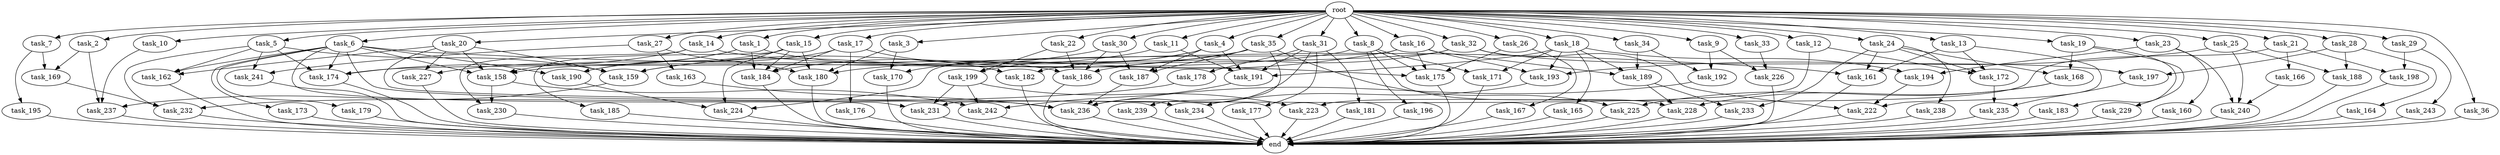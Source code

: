digraph G {
  root [size="0.000000"];
  task_1 [size="10.240000"];
  task_2 [size="10.240000"];
  task_3 [size="10.240000"];
  task_4 [size="10.240000"];
  task_5 [size="10.240000"];
  task_6 [size="10.240000"];
  task_7 [size="10.240000"];
  task_8 [size="10.240000"];
  task_9 [size="10.240000"];
  task_10 [size="10.240000"];
  task_11 [size="10.240000"];
  task_12 [size="10.240000"];
  task_13 [size="10.240000"];
  task_14 [size="10.240000"];
  task_15 [size="10.240000"];
  task_16 [size="10.240000"];
  task_17 [size="10.240000"];
  task_18 [size="10.240000"];
  task_19 [size="10.240000"];
  task_20 [size="10.240000"];
  task_21 [size="10.240000"];
  task_22 [size="10.240000"];
  task_23 [size="10.240000"];
  task_24 [size="10.240000"];
  task_25 [size="10.240000"];
  task_26 [size="10.240000"];
  task_27 [size="10.240000"];
  task_28 [size="10.240000"];
  task_29 [size="10.240000"];
  task_30 [size="10.240000"];
  task_31 [size="10.240000"];
  task_32 [size="10.240000"];
  task_33 [size="10.240000"];
  task_34 [size="10.240000"];
  task_35 [size="10.240000"];
  task_36 [size="10.240000"];
  task_158 [size="21045339750.400002"];
  task_159 [size="20787641712.639999"];
  task_160 [size="6957847019.520000"];
  task_161 [size="9878424780.800001"];
  task_162 [size="18640158064.639999"];
  task_163 [size="6957847019.520000"];
  task_164 [size="8589934592.000000"];
  task_165 [size="773094113.280000"];
  task_166 [size="343597383.680000"];
  task_167 [size="8589934592.000000"];
  task_168 [size="5239860101.120000"];
  task_169 [size="7730941132.800000"];
  task_170 [size="8933531975.680000"];
  task_171 [size="6270652252.160000"];
  task_172 [size="5068061409.280000"];
  task_173 [size="6957847019.520000"];
  task_174 [size="23192823398.400002"];
  task_175 [size="28174985461.760002"];
  task_176 [size="4209067950.080000"];
  task_177 [size="5497558138.880000"];
  task_178 [size="5497558138.880000"];
  task_179 [size="6957847019.520000"];
  task_180 [size="18038862643.200001"];
  task_181 [size="5497558138.880000"];
  task_182 [size="6356551598.080000"];
  task_183 [size="3092376453.120000"];
  task_184 [size="20444044328.959999"];
  task_185 [size="2147483648.000000"];
  task_186 [size="21560735825.920002"];
  task_187 [size="17695265259.520000"];
  task_188 [size="14087492730.880001"];
  task_189 [size="11510512353.280001"];
  task_190 [size="13314398617.600000"];
  task_191 [size="23450521436.160000"];
  task_192 [size="2920577761.280000"];
  task_193 [size="14860586844.160000"];
  task_194 [size="7730941132.800000"];
  task_195 [size="6957847019.520000"];
  task_196 [size="5497558138.880000"];
  task_197 [size="10737418240.000000"];
  task_198 [size="7301444403.200000"];
  task_199 [size="15547781611.520000"];
  task_222 [size="4294967296.000000"];
  task_223 [size="3435973836.800000"];
  task_224 [size="11081015623.680000"];
  task_225 [size="6356551598.080000"];
  task_226 [size="9363028705.280001"];
  task_227 [size="8589934592.000000"];
  task_228 [size="18296560680.959999"];
  task_229 [size="3092376453.120000"];
  task_230 [size="12455405158.400000"];
  task_231 [size="12197707120.639999"];
  task_232 [size="14431090114.559999"];
  task_233 [size="10737418240.000000"];
  task_234 [size="10050223472.639999"];
  task_235 [size="5239860101.120000"];
  task_236 [size="23192823398.400002"];
  task_237 [size="13572096655.360001"];
  task_238 [size="2147483648.000000"];
  task_239 [size="2147483648.000000"];
  task_240 [size="13228499271.680000"];
  task_241 [size="15547781611.520000"];
  task_242 [size="10393820856.320000"];
  task_243 [size="6957847019.520000"];
  end [size="0.000000"];

  root -> task_1 [size="1.000000"];
  root -> task_2 [size="1.000000"];
  root -> task_3 [size="1.000000"];
  root -> task_4 [size="1.000000"];
  root -> task_5 [size="1.000000"];
  root -> task_6 [size="1.000000"];
  root -> task_7 [size="1.000000"];
  root -> task_8 [size="1.000000"];
  root -> task_9 [size="1.000000"];
  root -> task_10 [size="1.000000"];
  root -> task_11 [size="1.000000"];
  root -> task_12 [size="1.000000"];
  root -> task_13 [size="1.000000"];
  root -> task_14 [size="1.000000"];
  root -> task_15 [size="1.000000"];
  root -> task_16 [size="1.000000"];
  root -> task_17 [size="1.000000"];
  root -> task_18 [size="1.000000"];
  root -> task_19 [size="1.000000"];
  root -> task_20 [size="1.000000"];
  root -> task_21 [size="1.000000"];
  root -> task_22 [size="1.000000"];
  root -> task_23 [size="1.000000"];
  root -> task_24 [size="1.000000"];
  root -> task_25 [size="1.000000"];
  root -> task_26 [size="1.000000"];
  root -> task_27 [size="1.000000"];
  root -> task_28 [size="1.000000"];
  root -> task_29 [size="1.000000"];
  root -> task_30 [size="1.000000"];
  root -> task_31 [size="1.000000"];
  root -> task_32 [size="1.000000"];
  root -> task_33 [size="1.000000"];
  root -> task_34 [size="1.000000"];
  root -> task_35 [size="1.000000"];
  root -> task_36 [size="1.000000"];
  task_1 -> task_158 [size="536870912.000000"];
  task_1 -> task_184 [size="536870912.000000"];
  task_1 -> task_186 [size="536870912.000000"];
  task_1 -> task_227 [size="536870912.000000"];
  task_2 -> task_169 [size="75497472.000000"];
  task_2 -> task_237 [size="75497472.000000"];
  task_3 -> task_170 [size="33554432.000000"];
  task_3 -> task_180 [size="33554432.000000"];
  task_4 -> task_170 [size="838860800.000000"];
  task_4 -> task_187 [size="838860800.000000"];
  task_4 -> task_191 [size="838860800.000000"];
  task_4 -> task_199 [size="838860800.000000"];
  task_5 -> task_159 [size="838860800.000000"];
  task_5 -> task_162 [size="838860800.000000"];
  task_5 -> task_174 [size="838860800.000000"];
  task_5 -> task_232 [size="838860800.000000"];
  task_5 -> task_241 [size="838860800.000000"];
  task_6 -> task_158 [size="679477248.000000"];
  task_6 -> task_161 [size="679477248.000000"];
  task_6 -> task_162 [size="679477248.000000"];
  task_6 -> task_173 [size="679477248.000000"];
  task_6 -> task_174 [size="679477248.000000"];
  task_6 -> task_179 [size="679477248.000000"];
  task_6 -> task_190 [size="679477248.000000"];
  task_6 -> task_231 [size="679477248.000000"];
  task_6 -> task_236 [size="679477248.000000"];
  task_7 -> task_169 [size="679477248.000000"];
  task_7 -> task_195 [size="679477248.000000"];
  task_8 -> task_158 [size="536870912.000000"];
  task_8 -> task_171 [size="536870912.000000"];
  task_8 -> task_175 [size="536870912.000000"];
  task_8 -> task_196 [size="536870912.000000"];
  task_8 -> task_228 [size="536870912.000000"];
  task_9 -> task_192 [size="75497472.000000"];
  task_9 -> task_226 [size="75497472.000000"];
  task_10 -> task_237 [size="838860800.000000"];
  task_11 -> task_184 [size="838860800.000000"];
  task_11 -> task_191 [size="838860800.000000"];
  task_12 -> task_172 [size="209715200.000000"];
  task_12 -> task_231 [size="209715200.000000"];
  task_13 -> task_161 [size="75497472.000000"];
  task_13 -> task_172 [size="75497472.000000"];
  task_13 -> task_222 [size="75497472.000000"];
  task_14 -> task_174 [size="536870912.000000"];
  task_14 -> task_175 [size="536870912.000000"];
  task_14 -> task_230 [size="536870912.000000"];
  task_15 -> task_180 [size="209715200.000000"];
  task_15 -> task_184 [size="209715200.000000"];
  task_15 -> task_185 [size="209715200.000000"];
  task_15 -> task_190 [size="209715200.000000"];
  task_15 -> task_224 [size="209715200.000000"];
  task_16 -> task_175 [size="838860800.000000"];
  task_16 -> task_180 [size="838860800.000000"];
  task_16 -> task_189 [size="838860800.000000"];
  task_16 -> task_193 [size="838860800.000000"];
  task_16 -> task_224 [size="838860800.000000"];
  task_17 -> task_176 [size="411041792.000000"];
  task_17 -> task_182 [size="411041792.000000"];
  task_17 -> task_184 [size="411041792.000000"];
  task_17 -> task_190 [size="411041792.000000"];
  task_18 -> task_165 [size="75497472.000000"];
  task_18 -> task_171 [size="75497472.000000"];
  task_18 -> task_189 [size="75497472.000000"];
  task_18 -> task_191 [size="75497472.000000"];
  task_18 -> task_193 [size="75497472.000000"];
  task_18 -> task_194 [size="75497472.000000"];
  task_19 -> task_168 [size="301989888.000000"];
  task_19 -> task_183 [size="301989888.000000"];
  task_19 -> task_229 [size="301989888.000000"];
  task_20 -> task_158 [size="301989888.000000"];
  task_20 -> task_159 [size="301989888.000000"];
  task_20 -> task_162 [size="301989888.000000"];
  task_20 -> task_227 [size="301989888.000000"];
  task_20 -> task_234 [size="301989888.000000"];
  task_21 -> task_166 [size="33554432.000000"];
  task_21 -> task_198 [size="33554432.000000"];
  task_21 -> task_223 [size="33554432.000000"];
  task_22 -> task_186 [size="679477248.000000"];
  task_22 -> task_199 [size="679477248.000000"];
  task_23 -> task_160 [size="679477248.000000"];
  task_23 -> task_194 [size="679477248.000000"];
  task_23 -> task_240 [size="679477248.000000"];
  task_24 -> task_161 [size="209715200.000000"];
  task_24 -> task_168 [size="209715200.000000"];
  task_24 -> task_172 [size="209715200.000000"];
  task_24 -> task_233 [size="209715200.000000"];
  task_24 -> task_238 [size="209715200.000000"];
  task_25 -> task_188 [size="536870912.000000"];
  task_25 -> task_193 [size="536870912.000000"];
  task_25 -> task_240 [size="536870912.000000"];
  task_26 -> task_167 [size="838860800.000000"];
  task_26 -> task_175 [size="838860800.000000"];
  task_27 -> task_163 [size="679477248.000000"];
  task_27 -> task_180 [size="679477248.000000"];
  task_27 -> task_241 [size="679477248.000000"];
  task_28 -> task_164 [size="838860800.000000"];
  task_28 -> task_188 [size="838860800.000000"];
  task_28 -> task_197 [size="838860800.000000"];
  task_29 -> task_198 [size="679477248.000000"];
  task_29 -> task_243 [size="679477248.000000"];
  task_30 -> task_159 [size="679477248.000000"];
  task_30 -> task_186 [size="679477248.000000"];
  task_30 -> task_187 [size="679477248.000000"];
  task_31 -> task_177 [size="536870912.000000"];
  task_31 -> task_178 [size="536870912.000000"];
  task_31 -> task_181 [size="536870912.000000"];
  task_31 -> task_191 [size="536870912.000000"];
  task_31 -> task_236 [size="536870912.000000"];
  task_32 -> task_174 [size="209715200.000000"];
  task_32 -> task_186 [size="209715200.000000"];
  task_32 -> task_197 [size="209715200.000000"];
  task_32 -> task_222 [size="209715200.000000"];
  task_33 -> task_226 [size="838860800.000000"];
  task_34 -> task_189 [size="209715200.000000"];
  task_34 -> task_192 [size="209715200.000000"];
  task_35 -> task_159 [size="209715200.000000"];
  task_35 -> task_182 [size="209715200.000000"];
  task_35 -> task_187 [size="209715200.000000"];
  task_35 -> task_225 [size="209715200.000000"];
  task_35 -> task_239 [size="209715200.000000"];
  task_36 -> end [size="1.000000"];
  task_158 -> task_230 [size="679477248.000000"];
  task_158 -> task_242 [size="679477248.000000"];
  task_159 -> task_237 [size="411041792.000000"];
  task_160 -> end [size="1.000000"];
  task_161 -> end [size="1.000000"];
  task_162 -> end [size="1.000000"];
  task_163 -> task_236 [size="838860800.000000"];
  task_164 -> end [size="1.000000"];
  task_165 -> end [size="1.000000"];
  task_166 -> task_240 [size="75497472.000000"];
  task_167 -> end [size="1.000000"];
  task_168 -> task_225 [size="411041792.000000"];
  task_168 -> task_228 [size="411041792.000000"];
  task_169 -> task_232 [size="33554432.000000"];
  task_170 -> end [size="1.000000"];
  task_171 -> end [size="1.000000"];
  task_172 -> task_235 [size="209715200.000000"];
  task_173 -> end [size="1.000000"];
  task_174 -> end [size="1.000000"];
  task_175 -> end [size="1.000000"];
  task_176 -> end [size="1.000000"];
  task_177 -> end [size="1.000000"];
  task_178 -> task_232 [size="536870912.000000"];
  task_179 -> end [size="1.000000"];
  task_180 -> end [size="1.000000"];
  task_181 -> end [size="1.000000"];
  task_182 -> end [size="1.000000"];
  task_183 -> end [size="1.000000"];
  task_184 -> end [size="1.000000"];
  task_185 -> end [size="1.000000"];
  task_186 -> end [size="1.000000"];
  task_187 -> task_236 [size="75497472.000000"];
  task_188 -> end [size="1.000000"];
  task_189 -> task_228 [size="838860800.000000"];
  task_189 -> task_233 [size="838860800.000000"];
  task_190 -> task_224 [size="33554432.000000"];
  task_191 -> task_242 [size="33554432.000000"];
  task_192 -> task_236 [size="134217728.000000"];
  task_193 -> task_234 [size="679477248.000000"];
  task_194 -> task_222 [size="134217728.000000"];
  task_195 -> end [size="1.000000"];
  task_196 -> end [size="1.000000"];
  task_197 -> task_235 [size="301989888.000000"];
  task_198 -> end [size="1.000000"];
  task_199 -> task_223 [size="301989888.000000"];
  task_199 -> task_231 [size="301989888.000000"];
  task_199 -> task_242 [size="301989888.000000"];
  task_222 -> end [size="1.000000"];
  task_223 -> end [size="1.000000"];
  task_224 -> end [size="1.000000"];
  task_225 -> end [size="1.000000"];
  task_226 -> end [size="1.000000"];
  task_227 -> end [size="1.000000"];
  task_228 -> end [size="1.000000"];
  task_229 -> end [size="1.000000"];
  task_230 -> end [size="1.000000"];
  task_231 -> end [size="1.000000"];
  task_232 -> end [size="1.000000"];
  task_233 -> end [size="1.000000"];
  task_234 -> end [size="1.000000"];
  task_235 -> end [size="1.000000"];
  task_236 -> end [size="1.000000"];
  task_237 -> end [size="1.000000"];
  task_238 -> end [size="1.000000"];
  task_239 -> end [size="1.000000"];
  task_240 -> end [size="1.000000"];
  task_241 -> end [size="1.000000"];
  task_242 -> end [size="1.000000"];
  task_243 -> end [size="1.000000"];
}

